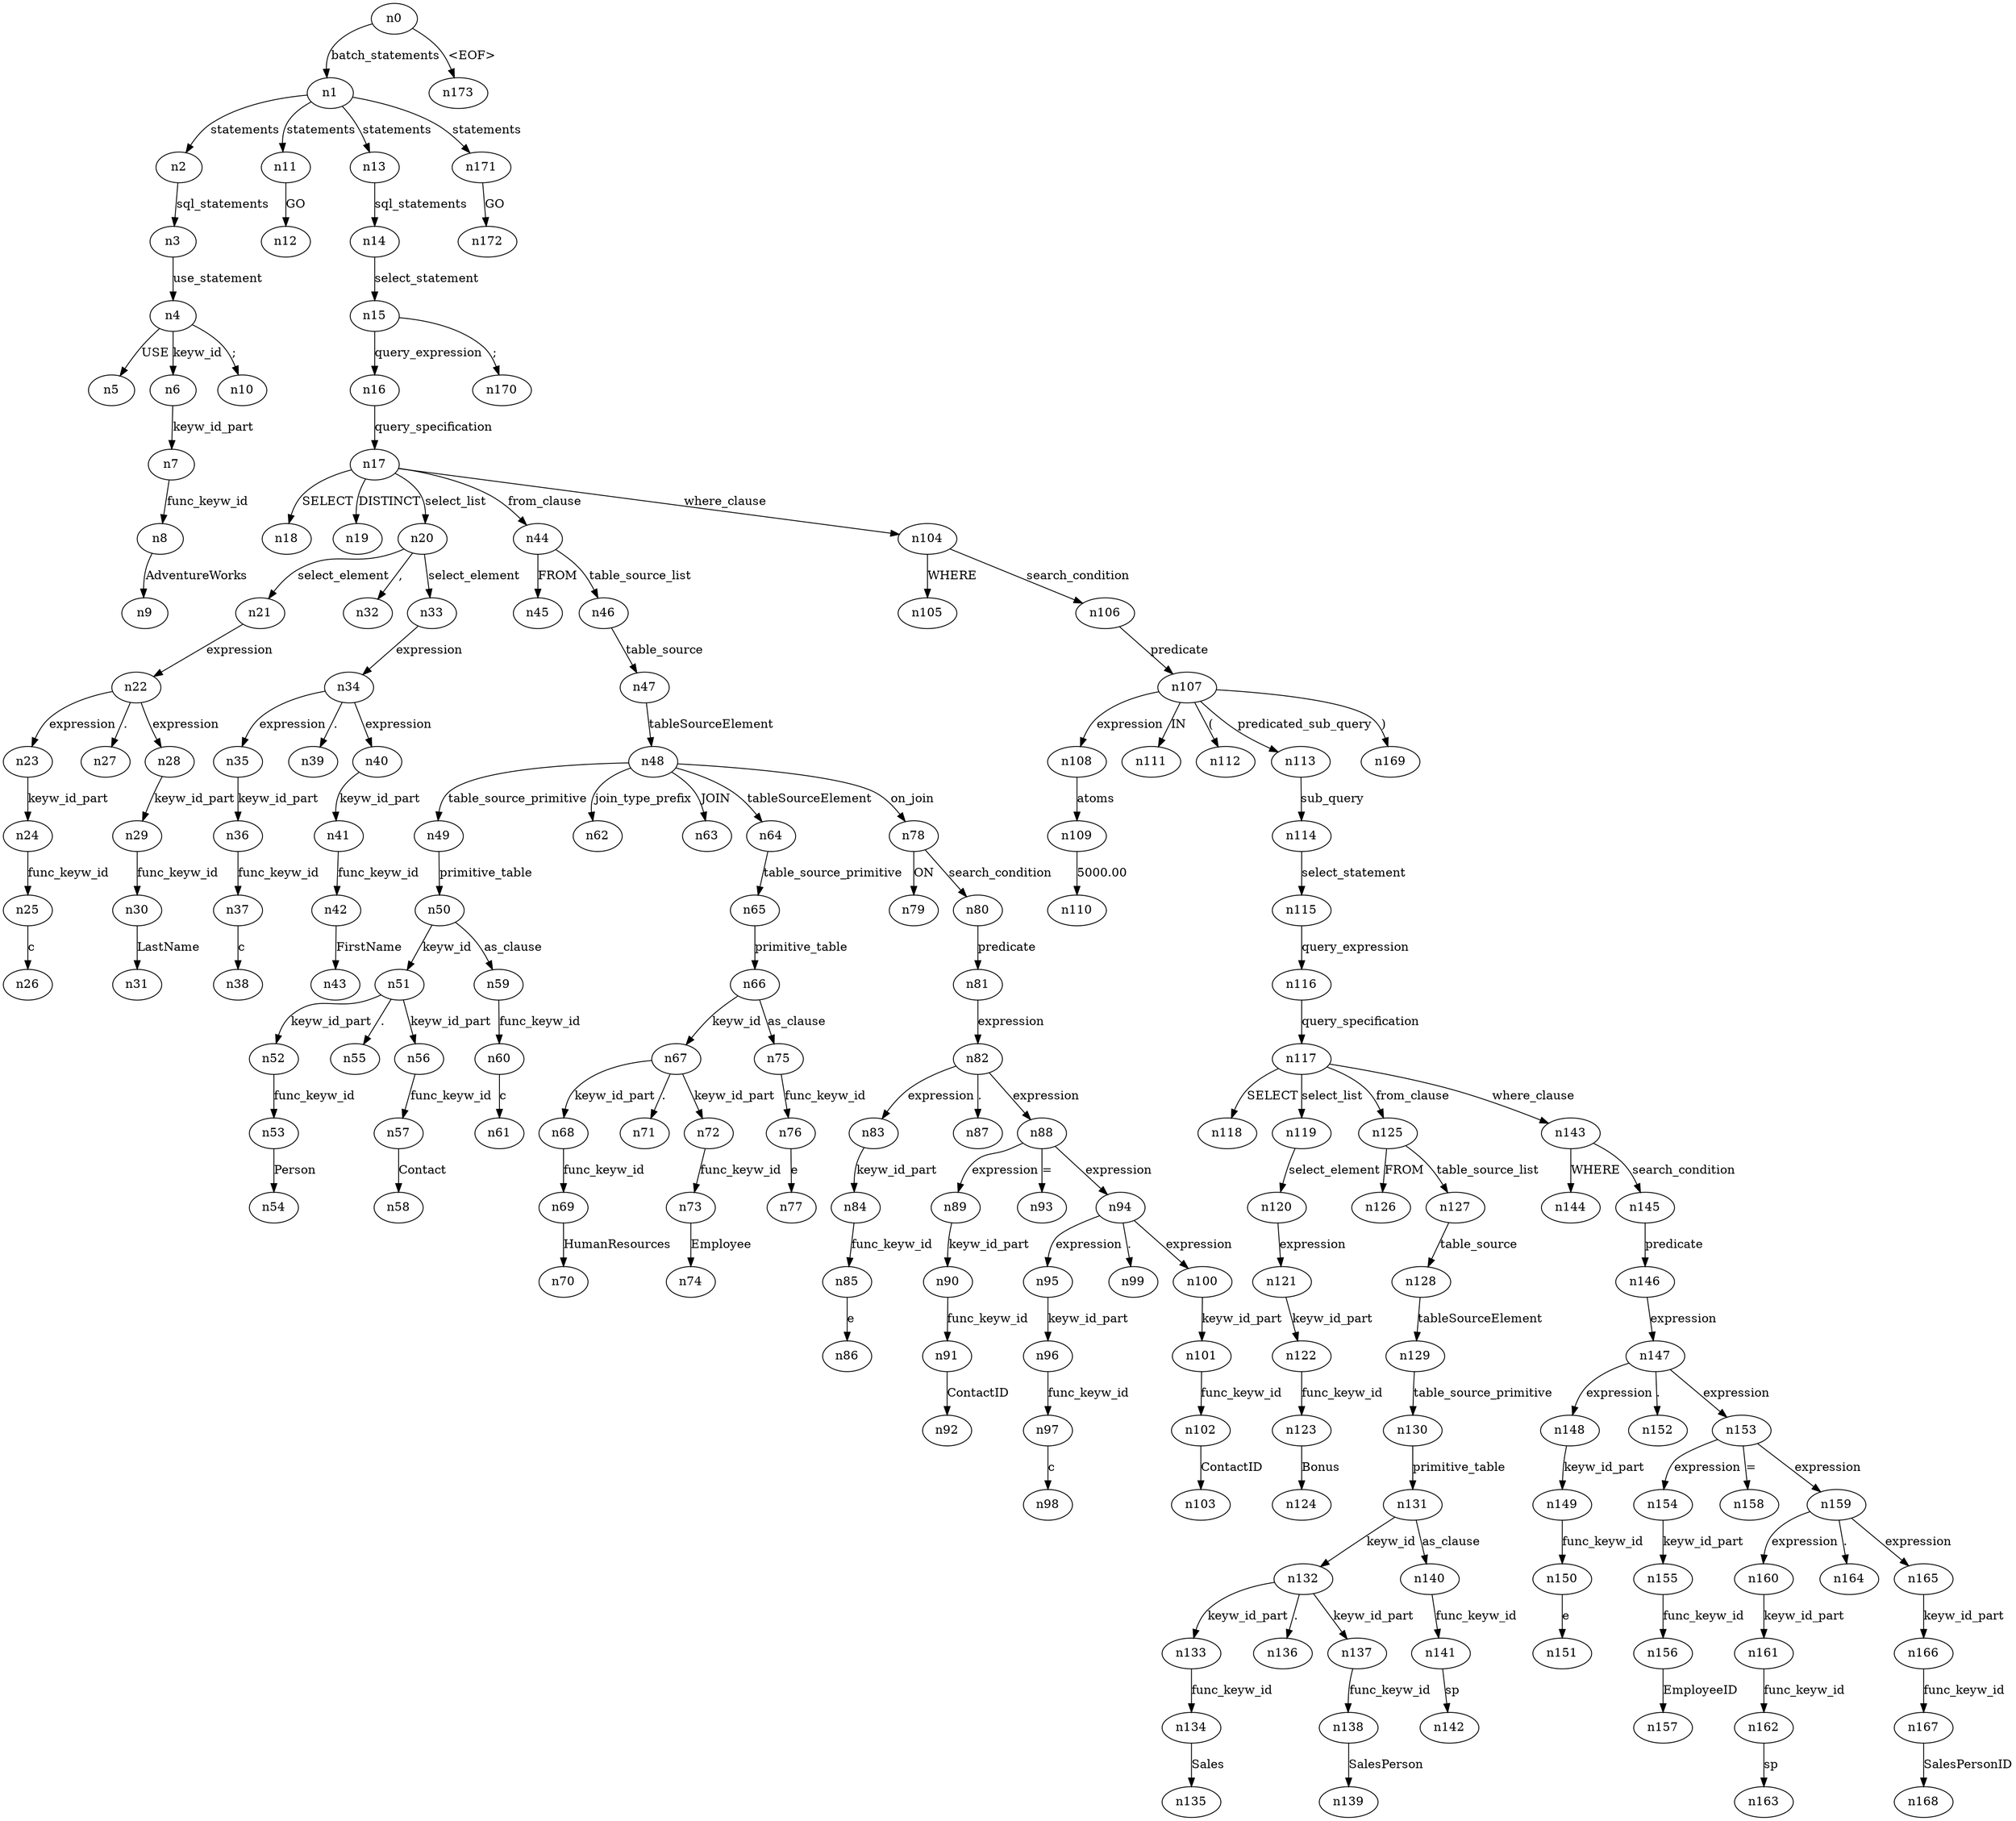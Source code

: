digraph ParseTree {
  n0 -> n1 [label="batch_statements"];
  n1 -> n2 [label="statements"];
  n2 -> n3 [label="sql_statements"];
  n3 -> n4 [label="use_statement"];
  n4 -> n5 [label="USE"];
  n4 -> n6 [label="keyw_id"];
  n6 -> n7 [label="keyw_id_part"];
  n7 -> n8 [label="func_keyw_id"];
  n8 -> n9 [label="AdventureWorks"];
  n4 -> n10 [label=";"];
  n1 -> n11 [label="statements"];
  n11 -> n12 [label="GO"];
  n1 -> n13 [label="statements"];
  n13 -> n14 [label="sql_statements"];
  n14 -> n15 [label="select_statement"];
  n15 -> n16 [label="query_expression"];
  n16 -> n17 [label="query_specification"];
  n17 -> n18 [label="SELECT"];
  n17 -> n19 [label="DISTINCT"];
  n17 -> n20 [label="select_list"];
  n20 -> n21 [label="select_element"];
  n21 -> n22 [label="expression"];
  n22 -> n23 [label="expression"];
  n23 -> n24 [label="keyw_id_part"];
  n24 -> n25 [label="func_keyw_id"];
  n25 -> n26 [label="c"];
  n22 -> n27 [label="."];
  n22 -> n28 [label="expression"];
  n28 -> n29 [label="keyw_id_part"];
  n29 -> n30 [label="func_keyw_id"];
  n30 -> n31 [label="LastName"];
  n20 -> n32 [label=","];
  n20 -> n33 [label="select_element"];
  n33 -> n34 [label="expression"];
  n34 -> n35 [label="expression"];
  n35 -> n36 [label="keyw_id_part"];
  n36 -> n37 [label="func_keyw_id"];
  n37 -> n38 [label="c"];
  n34 -> n39 [label="."];
  n34 -> n40 [label="expression"];
  n40 -> n41 [label="keyw_id_part"];
  n41 -> n42 [label="func_keyw_id"];
  n42 -> n43 [label="FirstName"];
  n17 -> n44 [label="from_clause"];
  n44 -> n45 [label="FROM"];
  n44 -> n46 [label="table_source_list"];
  n46 -> n47 [label="table_source"];
  n47 -> n48 [label="tableSourceElement"];
  n48 -> n49 [label="table_source_primitive"];
  n49 -> n50 [label="primitive_table"];
  n50 -> n51 [label="keyw_id"];
  n51 -> n52 [label="keyw_id_part"];
  n52 -> n53 [label="func_keyw_id"];
  n53 -> n54 [label="Person"];
  n51 -> n55 [label="."];
  n51 -> n56 [label="keyw_id_part"];
  n56 -> n57 [label="func_keyw_id"];
  n57 -> n58 [label="Contact"];
  n50 -> n59 [label="as_clause"];
  n59 -> n60 [label="func_keyw_id"];
  n60 -> n61 [label="c"];
  n48 -> n62 [label="join_type_prefix"];
  n48 -> n63 [label="JOIN"];
  n48 -> n64 [label="tableSourceElement"];
  n64 -> n65 [label="table_source_primitive"];
  n65 -> n66 [label="primitive_table"];
  n66 -> n67 [label="keyw_id"];
  n67 -> n68 [label="keyw_id_part"];
  n68 -> n69 [label="func_keyw_id"];
  n69 -> n70 [label="HumanResources"];
  n67 -> n71 [label="."];
  n67 -> n72 [label="keyw_id_part"];
  n72 -> n73 [label="func_keyw_id"];
  n73 -> n74 [label="Employee"];
  n66 -> n75 [label="as_clause"];
  n75 -> n76 [label="func_keyw_id"];
  n76 -> n77 [label="e"];
  n48 -> n78 [label="on_join"];
  n78 -> n79 [label="ON"];
  n78 -> n80 [label="search_condition"];
  n80 -> n81 [label="predicate"];
  n81 -> n82 [label="expression"];
  n82 -> n83 [label="expression"];
  n83 -> n84 [label="keyw_id_part"];
  n84 -> n85 [label="func_keyw_id"];
  n85 -> n86 [label="e"];
  n82 -> n87 [label="."];
  n82 -> n88 [label="expression"];
  n88 -> n89 [label="expression"];
  n89 -> n90 [label="keyw_id_part"];
  n90 -> n91 [label="func_keyw_id"];
  n91 -> n92 [label="ContactID"];
  n88 -> n93 [label="="];
  n88 -> n94 [label="expression"];
  n94 -> n95 [label="expression"];
  n95 -> n96 [label="keyw_id_part"];
  n96 -> n97 [label="func_keyw_id"];
  n97 -> n98 [label="c"];
  n94 -> n99 [label="."];
  n94 -> n100 [label="expression"];
  n100 -> n101 [label="keyw_id_part"];
  n101 -> n102 [label="func_keyw_id"];
  n102 -> n103 [label="ContactID"];
  n17 -> n104 [label="where_clause"];
  n104 -> n105 [label="WHERE"];
  n104 -> n106 [label="search_condition"];
  n106 -> n107 [label="predicate"];
  n107 -> n108 [label="expression"];
  n108 -> n109 [label="atoms"];
  n109 -> n110 [label="5000.00"];
  n107 -> n111 [label="IN"];
  n107 -> n112 [label="("];
  n107 -> n113 [label="predicated_sub_query"];
  n113 -> n114 [label="sub_query"];
  n114 -> n115 [label="select_statement"];
  n115 -> n116 [label="query_expression"];
  n116 -> n117 [label="query_specification"];
  n117 -> n118 [label="SELECT"];
  n117 -> n119 [label="select_list"];
  n119 -> n120 [label="select_element"];
  n120 -> n121 [label="expression"];
  n121 -> n122 [label="keyw_id_part"];
  n122 -> n123 [label="func_keyw_id"];
  n123 -> n124 [label="Bonus"];
  n117 -> n125 [label="from_clause"];
  n125 -> n126 [label="FROM"];
  n125 -> n127 [label="table_source_list"];
  n127 -> n128 [label="table_source"];
  n128 -> n129 [label="tableSourceElement"];
  n129 -> n130 [label="table_source_primitive"];
  n130 -> n131 [label="primitive_table"];
  n131 -> n132 [label="keyw_id"];
  n132 -> n133 [label="keyw_id_part"];
  n133 -> n134 [label="func_keyw_id"];
  n134 -> n135 [label="Sales"];
  n132 -> n136 [label="."];
  n132 -> n137 [label="keyw_id_part"];
  n137 -> n138 [label="func_keyw_id"];
  n138 -> n139 [label="SalesPerson"];
  n131 -> n140 [label="as_clause"];
  n140 -> n141 [label="func_keyw_id"];
  n141 -> n142 [label="sp"];
  n117 -> n143 [label="where_clause"];
  n143 -> n144 [label="WHERE"];
  n143 -> n145 [label="search_condition"];
  n145 -> n146 [label="predicate"];
  n146 -> n147 [label="expression"];
  n147 -> n148 [label="expression"];
  n148 -> n149 [label="keyw_id_part"];
  n149 -> n150 [label="func_keyw_id"];
  n150 -> n151 [label="e"];
  n147 -> n152 [label="."];
  n147 -> n153 [label="expression"];
  n153 -> n154 [label="expression"];
  n154 -> n155 [label="keyw_id_part"];
  n155 -> n156 [label="func_keyw_id"];
  n156 -> n157 [label="EmployeeID"];
  n153 -> n158 [label="="];
  n153 -> n159 [label="expression"];
  n159 -> n160 [label="expression"];
  n160 -> n161 [label="keyw_id_part"];
  n161 -> n162 [label="func_keyw_id"];
  n162 -> n163 [label="sp"];
  n159 -> n164 [label="."];
  n159 -> n165 [label="expression"];
  n165 -> n166 [label="keyw_id_part"];
  n166 -> n167 [label="func_keyw_id"];
  n167 -> n168 [label="SalesPersonID"];
  n107 -> n169 [label=")"];
  n15 -> n170 [label=";"];
  n1 -> n171 [label="statements"];
  n171 -> n172 [label="GO"];
  n0 -> n173 [label="<EOF>"];
}